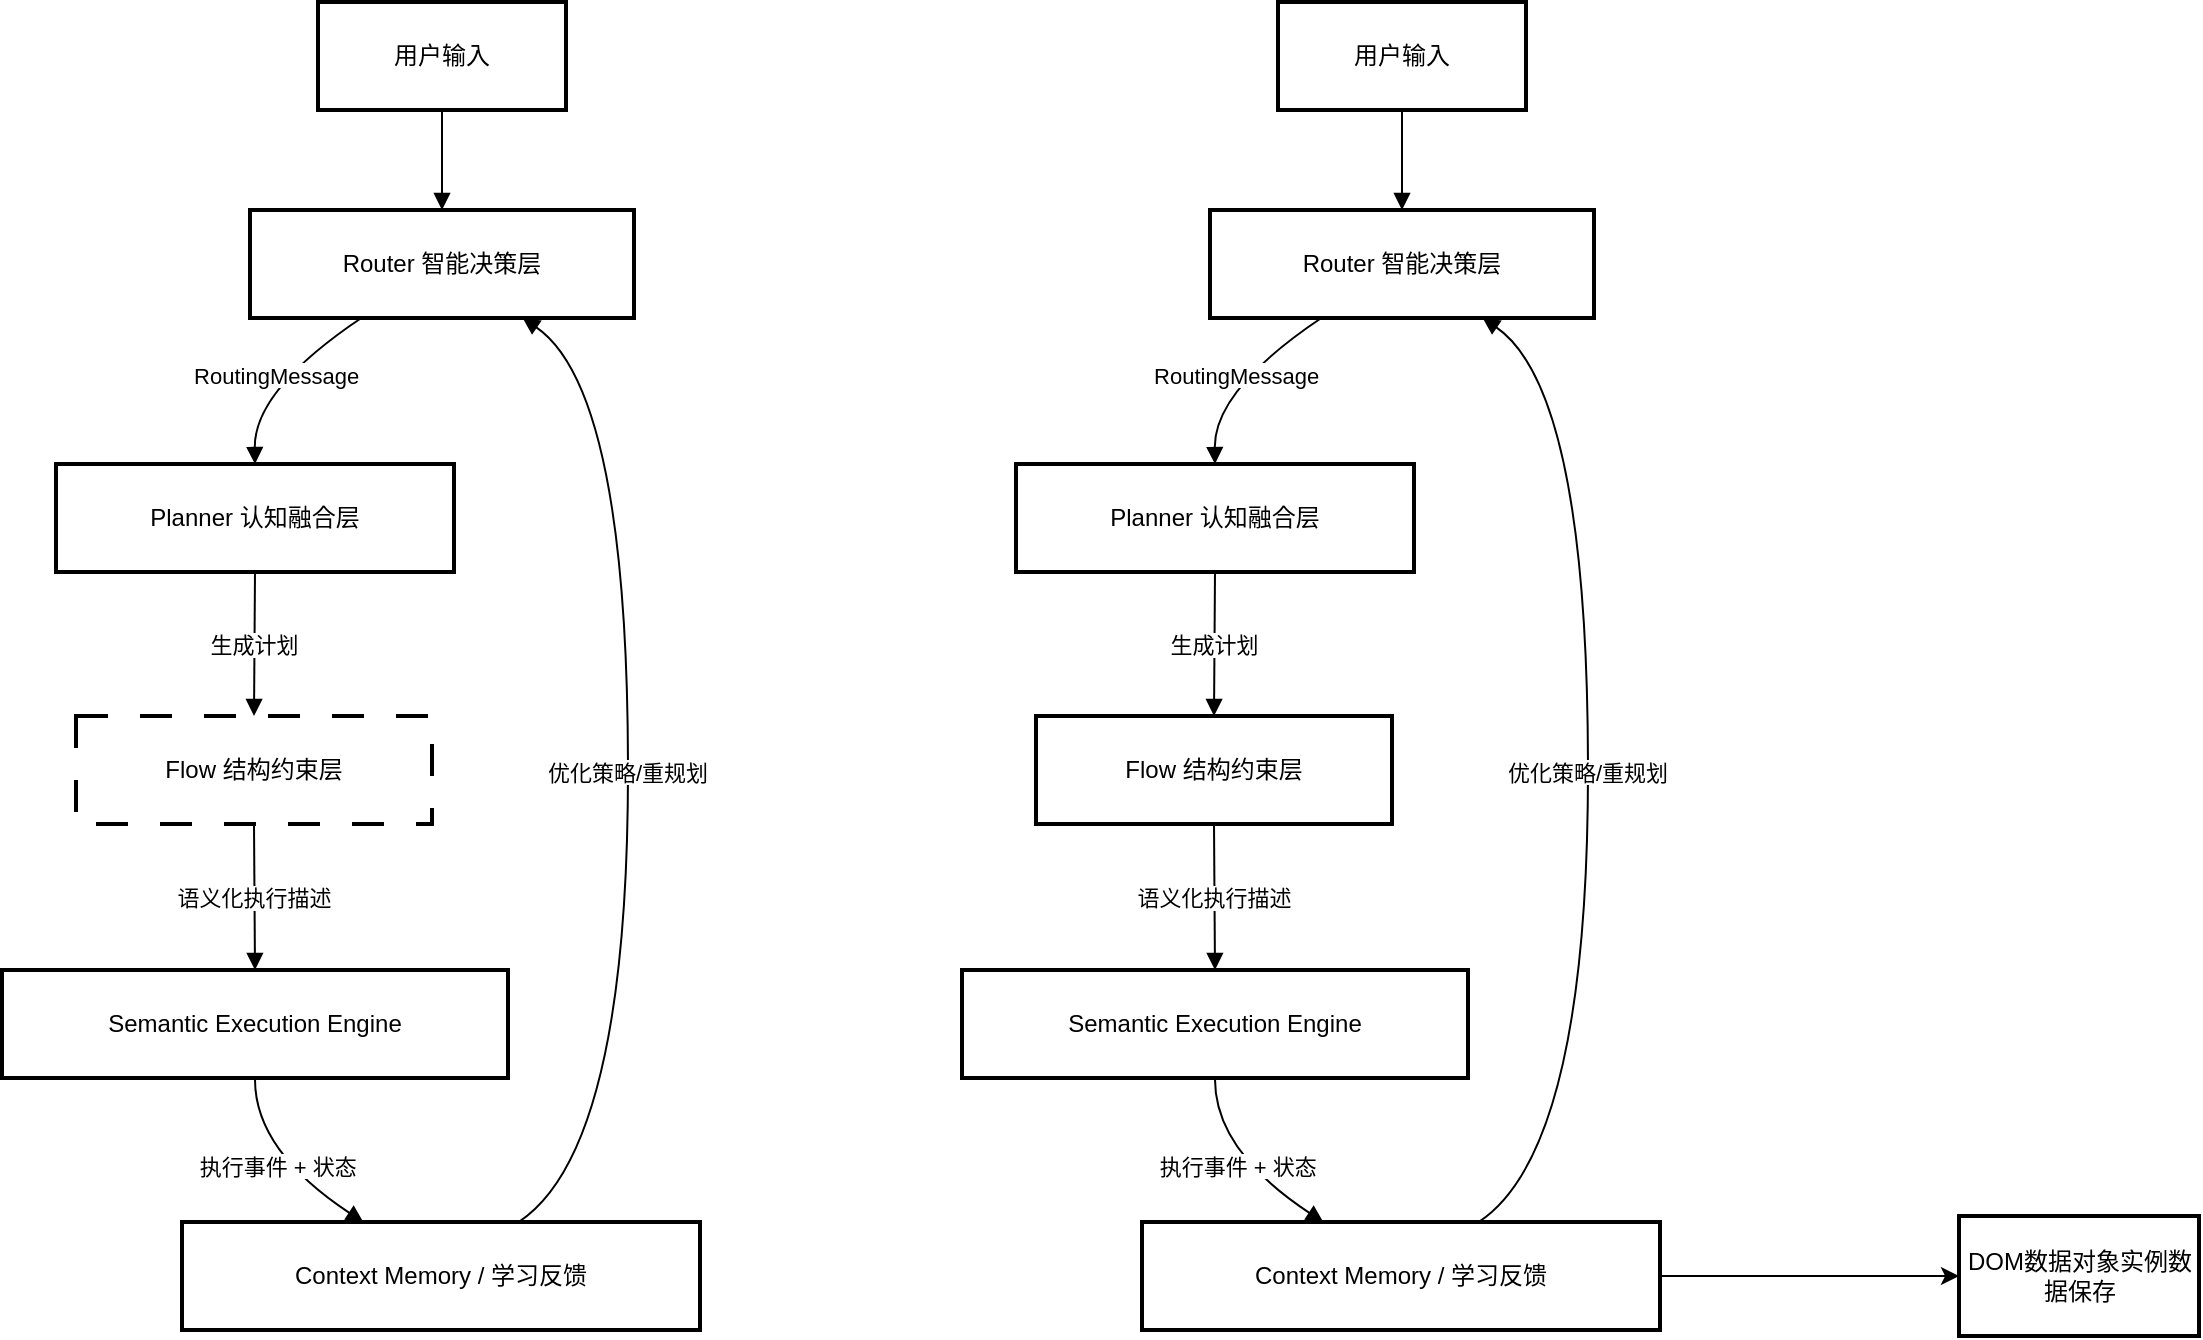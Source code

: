 <mxfile version="28.2.8">
  <diagram name="第 1 页" id="33mT1WH-j0ijBiWvzBhb">
    <mxGraphModel dx="1018" dy="571" grid="1" gridSize="10" guides="1" tooltips="1" connect="1" arrows="1" fold="1" page="1" pageScale="1" pageWidth="827" pageHeight="1169" math="0" shadow="0">
      <root>
        <mxCell id="0" />
        <mxCell id="1" parent="0" />
        <mxCell id="3hld760slfkAZNc5rapU-4" value="Flow 结构约束层" style="whiteSpace=wrap;strokeWidth=2;dashed=1;dashPattern=8 8;" vertex="1" parent="1">
          <mxGeometry x="57" y="377" width="178" height="54" as="geometry" />
        </mxCell>
        <mxCell id="3hld760slfkAZNc5rapU-1" value="用户输入" style="whiteSpace=wrap;strokeWidth=2;" vertex="1" parent="1">
          <mxGeometry x="178" y="20" width="124" height="54" as="geometry" />
        </mxCell>
        <mxCell id="3hld760slfkAZNc5rapU-2" value="Router 智能决策层" style="whiteSpace=wrap;strokeWidth=2;" vertex="1" parent="1">
          <mxGeometry x="144" y="124" width="192" height="54" as="geometry" />
        </mxCell>
        <mxCell id="3hld760slfkAZNc5rapU-3" value="Planner 认知融合层" style="whiteSpace=wrap;strokeWidth=2;" vertex="1" parent="1">
          <mxGeometry x="47" y="251" width="199" height="54" as="geometry" />
        </mxCell>
        <mxCell id="3hld760slfkAZNc5rapU-5" value="Semantic Execution Engine" style="whiteSpace=wrap;strokeWidth=2;" vertex="1" parent="1">
          <mxGeometry x="20" y="504" width="253" height="54" as="geometry" />
        </mxCell>
        <mxCell id="3hld760slfkAZNc5rapU-6" value="Context Memory / 学习反馈" style="whiteSpace=wrap;strokeWidth=2;" vertex="1" parent="1">
          <mxGeometry x="110" y="630" width="259" height="54" as="geometry" />
        </mxCell>
        <mxCell id="3hld760slfkAZNc5rapU-7" value="" style="curved=1;startArrow=none;endArrow=block;exitX=0.5;exitY=1;entryX=0.5;entryY=0;rounded=0;" edge="1" parent="1" source="3hld760slfkAZNc5rapU-1" target="3hld760slfkAZNc5rapU-2">
          <mxGeometry relative="1" as="geometry">
            <Array as="points" />
          </mxGeometry>
        </mxCell>
        <mxCell id="3hld760slfkAZNc5rapU-8" value="RoutingMessage" style="curved=1;startArrow=none;endArrow=block;exitX=0.29;exitY=1;entryX=0.5;entryY=-0.01;rounded=0;" edge="1" parent="1" source="3hld760slfkAZNc5rapU-2" target="3hld760slfkAZNc5rapU-3">
          <mxGeometry relative="1" as="geometry">
            <Array as="points">
              <mxPoint x="146" y="214" />
            </Array>
          </mxGeometry>
        </mxCell>
        <mxCell id="3hld760slfkAZNc5rapU-9" value="生成计划" style="curved=1;startArrow=none;endArrow=block;exitX=0.5;exitY=0.99;entryX=0.5;entryY=0;rounded=0;" edge="1" parent="1" source="3hld760slfkAZNc5rapU-3" target="3hld760slfkAZNc5rapU-4">
          <mxGeometry relative="1" as="geometry">
            <Array as="points" />
          </mxGeometry>
        </mxCell>
        <mxCell id="3hld760slfkAZNc5rapU-10" value="语义化执行描述" style="curved=1;startArrow=none;endArrow=block;exitX=0.5;exitY=1;entryX=0.5;entryY=-0.01;rounded=0;" edge="1" parent="1" source="3hld760slfkAZNc5rapU-4" target="3hld760slfkAZNc5rapU-5">
          <mxGeometry relative="1" as="geometry">
            <Array as="points" />
          </mxGeometry>
        </mxCell>
        <mxCell id="3hld760slfkAZNc5rapU-11" value="执行事件 + 状态" style="curved=1;startArrow=none;endArrow=block;exitX=0.5;exitY=0.99;entryX=0.35;entryY=0;rounded=0;" edge="1" parent="1" source="3hld760slfkAZNc5rapU-5" target="3hld760slfkAZNc5rapU-6">
          <mxGeometry relative="1" as="geometry">
            <Array as="points">
              <mxPoint x="146" y="594" />
            </Array>
          </mxGeometry>
        </mxCell>
        <mxCell id="3hld760slfkAZNc5rapU-12" value="优化策略/重规划" style="curved=1;startArrow=none;endArrow=block;exitX=0.65;exitY=0;entryX=0.71;entryY=1;rounded=0;" edge="1" parent="1" source="3hld760slfkAZNc5rapU-6" target="3hld760slfkAZNc5rapU-2">
          <mxGeometry relative="1" as="geometry">
            <Array as="points">
              <mxPoint x="333" y="594" />
              <mxPoint x="333" y="214" />
            </Array>
          </mxGeometry>
        </mxCell>
        <mxCell id="3hld760slfkAZNc5rapU-13" value="用户输入" style="whiteSpace=wrap;strokeWidth=2;" vertex="1" parent="1">
          <mxGeometry x="658" y="20" width="124" height="54" as="geometry" />
        </mxCell>
        <mxCell id="3hld760slfkAZNc5rapU-14" value="Router 智能决策层" style="whiteSpace=wrap;strokeWidth=2;" vertex="1" parent="1">
          <mxGeometry x="624" y="124" width="192" height="54" as="geometry" />
        </mxCell>
        <mxCell id="3hld760slfkAZNc5rapU-15" value="Planner 认知融合层" style="whiteSpace=wrap;strokeWidth=2;" vertex="1" parent="1">
          <mxGeometry x="527" y="251" width="199" height="54" as="geometry" />
        </mxCell>
        <mxCell id="3hld760slfkAZNc5rapU-16" value="Flow 结构约束层" style="whiteSpace=wrap;strokeWidth=2;" vertex="1" parent="1">
          <mxGeometry x="537" y="377" width="178" height="54" as="geometry" />
        </mxCell>
        <mxCell id="3hld760slfkAZNc5rapU-17" value="Semantic Execution Engine" style="whiteSpace=wrap;strokeWidth=2;" vertex="1" parent="1">
          <mxGeometry x="500" y="504" width="253" height="54" as="geometry" />
        </mxCell>
        <mxCell id="3hld760slfkAZNc5rapU-26" value="" style="edgeStyle=orthogonalEdgeStyle;rounded=0;orthogonalLoop=1;jettySize=auto;html=1;" edge="1" parent="1" source="3hld760slfkAZNc5rapU-18" target="3hld760slfkAZNc5rapU-25">
          <mxGeometry relative="1" as="geometry" />
        </mxCell>
        <mxCell id="3hld760slfkAZNc5rapU-18" value="Context Memory / 学习反馈" style="whiteSpace=wrap;strokeWidth=2;" vertex="1" parent="1">
          <mxGeometry x="590" y="630" width="259" height="54" as="geometry" />
        </mxCell>
        <mxCell id="3hld760slfkAZNc5rapU-19" value="" style="curved=1;startArrow=none;endArrow=block;exitX=0.5;exitY=1;entryX=0.5;entryY=0;rounded=0;" edge="1" parent="1" source="3hld760slfkAZNc5rapU-13" target="3hld760slfkAZNc5rapU-14">
          <mxGeometry relative="1" as="geometry">
            <Array as="points" />
          </mxGeometry>
        </mxCell>
        <mxCell id="3hld760slfkAZNc5rapU-20" value="RoutingMessage" style="curved=1;startArrow=none;endArrow=block;exitX=0.29;exitY=1;entryX=0.5;entryY=-0.01;rounded=0;" edge="1" parent="1" source="3hld760slfkAZNc5rapU-14" target="3hld760slfkAZNc5rapU-15">
          <mxGeometry relative="1" as="geometry">
            <Array as="points">
              <mxPoint x="626" y="214" />
            </Array>
          </mxGeometry>
        </mxCell>
        <mxCell id="3hld760slfkAZNc5rapU-21" value="生成计划" style="curved=1;startArrow=none;endArrow=block;exitX=0.5;exitY=0.99;entryX=0.5;entryY=0;rounded=0;" edge="1" parent="1" source="3hld760slfkAZNc5rapU-15" target="3hld760slfkAZNc5rapU-16">
          <mxGeometry relative="1" as="geometry">
            <Array as="points" />
          </mxGeometry>
        </mxCell>
        <mxCell id="3hld760slfkAZNc5rapU-22" value="语义化执行描述" style="curved=1;startArrow=none;endArrow=block;exitX=0.5;exitY=1;entryX=0.5;entryY=-0.01;rounded=0;" edge="1" parent="1" source="3hld760slfkAZNc5rapU-16" target="3hld760slfkAZNc5rapU-17">
          <mxGeometry relative="1" as="geometry">
            <Array as="points" />
          </mxGeometry>
        </mxCell>
        <mxCell id="3hld760slfkAZNc5rapU-23" value="执行事件 + 状态" style="curved=1;startArrow=none;endArrow=block;exitX=0.5;exitY=0.99;entryX=0.35;entryY=0;rounded=0;" edge="1" parent="1" source="3hld760slfkAZNc5rapU-17" target="3hld760slfkAZNc5rapU-18">
          <mxGeometry relative="1" as="geometry">
            <Array as="points">
              <mxPoint x="626" y="594" />
            </Array>
          </mxGeometry>
        </mxCell>
        <mxCell id="3hld760slfkAZNc5rapU-24" value="优化策略/重规划" style="curved=1;startArrow=none;endArrow=block;exitX=0.65;exitY=0;entryX=0.71;entryY=1;rounded=0;" edge="1" parent="1" source="3hld760slfkAZNc5rapU-18" target="3hld760slfkAZNc5rapU-14">
          <mxGeometry relative="1" as="geometry">
            <Array as="points">
              <mxPoint x="813" y="594" />
              <mxPoint x="813" y="214" />
            </Array>
          </mxGeometry>
        </mxCell>
        <mxCell id="3hld760slfkAZNc5rapU-25" value="DOM数据对象实例数据保存" style="whiteSpace=wrap;html=1;strokeWidth=2;" vertex="1" parent="1">
          <mxGeometry x="998.5" y="627" width="120" height="60" as="geometry" />
        </mxCell>
      </root>
    </mxGraphModel>
  </diagram>
</mxfile>
